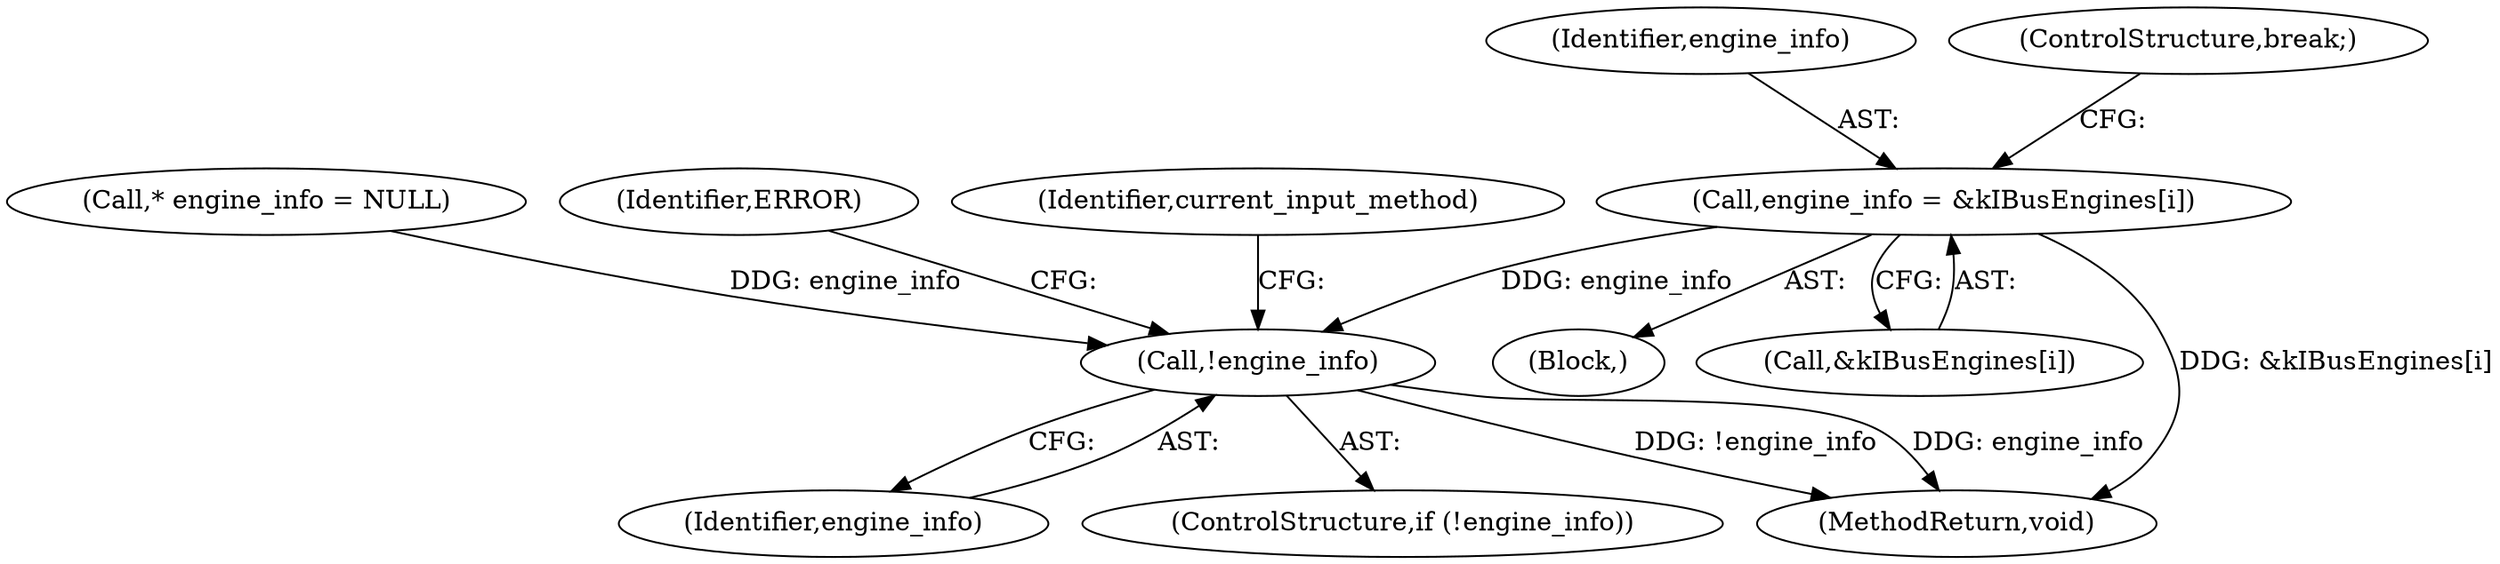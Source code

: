 digraph "0_Chrome_dc7b094a338c6c521f918f478e993f0f74bbea0d_76@array" {
"1000131" [label="(Call,engine_info = &kIBusEngines[i])"];
"1000139" [label="(Call,!engine_info)"];
"1000131" [label="(Call,engine_info = &kIBusEngines[i])"];
"1000106" [label="(Call,* engine_info = NULL)"];
"1000140" [label="(Identifier,engine_info)"];
"1000130" [label="(Block,)"];
"1000144" [label="(Identifier,ERROR)"];
"1000132" [label="(Identifier,engine_info)"];
"1000137" [label="(ControlStructure,break;)"];
"1000139" [label="(Call,!engine_info)"];
"1000151" [label="(Identifier,current_input_method)"];
"1000133" [label="(Call,&kIBusEngines[i])"];
"1000138" [label="(ControlStructure,if (!engine_info))"];
"1000184" [label="(MethodReturn,void)"];
"1000131" -> "1000130"  [label="AST: "];
"1000131" -> "1000133"  [label="CFG: "];
"1000132" -> "1000131"  [label="AST: "];
"1000133" -> "1000131"  [label="AST: "];
"1000137" -> "1000131"  [label="CFG: "];
"1000131" -> "1000184"  [label="DDG: &kIBusEngines[i]"];
"1000131" -> "1000139"  [label="DDG: engine_info"];
"1000139" -> "1000138"  [label="AST: "];
"1000139" -> "1000140"  [label="CFG: "];
"1000140" -> "1000139"  [label="AST: "];
"1000144" -> "1000139"  [label="CFG: "];
"1000151" -> "1000139"  [label="CFG: "];
"1000139" -> "1000184"  [label="DDG: !engine_info"];
"1000139" -> "1000184"  [label="DDG: engine_info"];
"1000106" -> "1000139"  [label="DDG: engine_info"];
}
